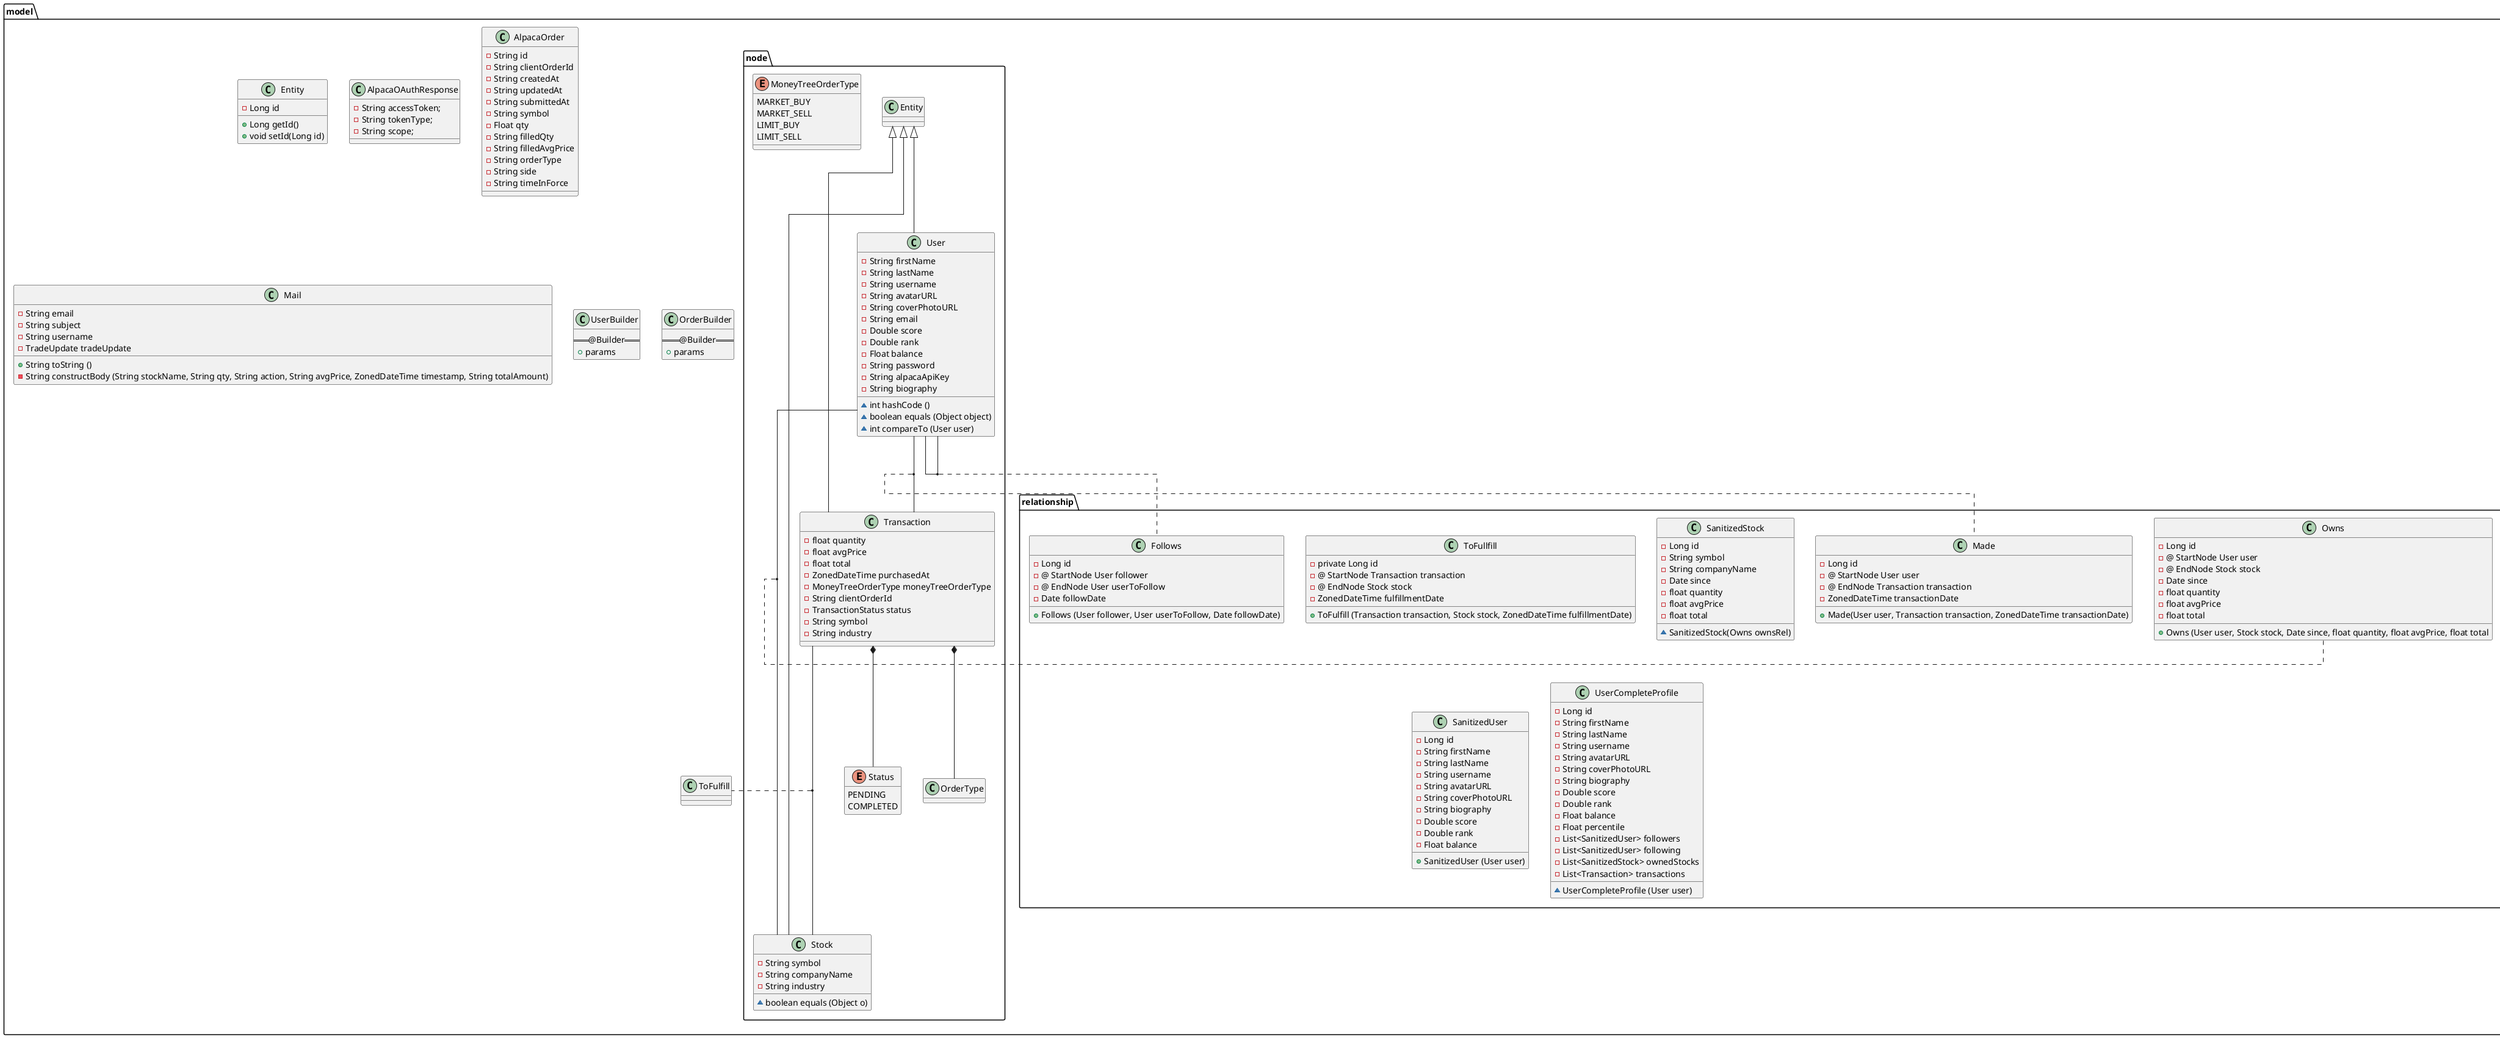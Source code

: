 @startuml

package model {
    class Entity {
        -Long id
        +Long getId()
        +void setId(Long id)
    }

    class AlpacaOAuthResponse {
        -String accessToken;
        -String tokenType;
        -String scope;
    }

    class AlpacaOrder {
        -String id
        -String clientOrderId
        -String createdAt
        -String updatedAt
        -String submittedAt
        -String symbol
        -Float qty
        -String filledQty
        -String filledAvgPrice
        -String orderType
        -String side
        -String timeInForce
    }

    class Mail {
        -String email
        -String subject
        -String username
        -TradeUpdate tradeUpdate
        +String toString ()
        -String constructBody (String stockName, String qty, String action, String avgPrice, ZonedDateTime timestamp, String totalAmount)
    }

    class UserBuilder {
        == @Builder ==
        +params
    }
    class OrderBuilder {
        == @Builder ==
        +params
    }

    package relationship {

        class Follows {
            -Long id
            -@ StartNode User follower
            -@ EndNode User userToFollow
            -Date followDate
            +Follows (User follower, User userToFollow, Date followDate)
        }

        class Owns {
            -Long id
            -@ StartNode User user
            -@ EndNode Stock stock
            -Date since
            -float quantity
            -float avgPrice
            -float total
            +Owns (User user, Stock stock, Date since, float quantity, float avgPrice, float total
        }

        class Made {
            -Long id
            -@ StartNode User user
            -@ EndNode Transaction transaction
            -ZonedDateTime transactionDate
            +Made(User user, Transaction transaction, ZonedDateTime transactionDate)
        }

        class ToFullfill {
            -private Long id
            -@ StartNode Transaction transaction
            -@ EndNode Stock stock
            -ZonedDateTime fulfillmentDate
            +ToFulfill (Transaction transaction, Stock stock, ZonedDateTime fulfillmentDate)
        }
        class SanitizedStock {
            -Long id
            -String symbol
            -String companyName
            -Date since
            -float quantity
            -float avgPrice
            -float total
            ~SanitizedStock(Owns ownsRel)
        }
        class SanitizedUser {
            -Long id
            -String firstName
            -String lastName
            -String username
            -String avatarURL
            -String coverPhotoURL
            -String biography
            -Double score
            -Double rank
            -Float balance
            +SanitizedUser (User user)
        }
        class UserCompleteProfile {
            -Long id
            -String firstName
            -String lastName
            -String username
            -String avatarURL
            -String coverPhotoURL
            -String biography
            -Double score
            -Double rank
            -Float balance
            -Float percentile
            -List<SanitizedUser> followers
            -List<SanitizedUser> following
            -List<SanitizedStock> ownedStocks
            -List<Transaction> transactions
            ~UserCompleteProfile (User user)
        }
    }

    package node {
        class User extends Entity {
            -String firstName
            -String lastName
            -String username
            -String avatarURL
            -String coverPhotoURL
            -String email
            -Double score
            -Double rank
            -Float balance
            -String password
            -String alpacaApiKey
            -String biography
            ~int hashCode ()
            ~boolean equals (Object object)
            ~int compareTo (User user)
        }

        class Stock extends Entity {
            -String symbol
            -String companyName
            -String industry
            ~boolean equals (Object o)
        }

        class Transaction extends Entity {
            -float quantity
            -float avgPrice
            -float total
            -ZonedDateTime purchasedAt
            -MoneyTreeOrderType moneyTreeOrderType
            -String clientOrderId
            -TransactionStatus status
            -String symbol
            -String industry
        }

        enum MoneyTreeOrderType {
            MARKET_BUY
            MARKET_SELL
            LIMIT_BUY
            LIMIT_SELL
        }

        enum Status {
            PENDING
            COMPLETED
        }

        hide OrderType methods
        hide Status methods
    }

    /'
    ' Relationships
    '/
    Transaction *-- OrderType
    Transaction *-- Status

    (User, Stock) . Owns
    (User, Transaction) . Made
    (User, User) . Follows
    (Transaction, Stock) . ToFulfill

    skinparam linetype ortho
}

@enduml